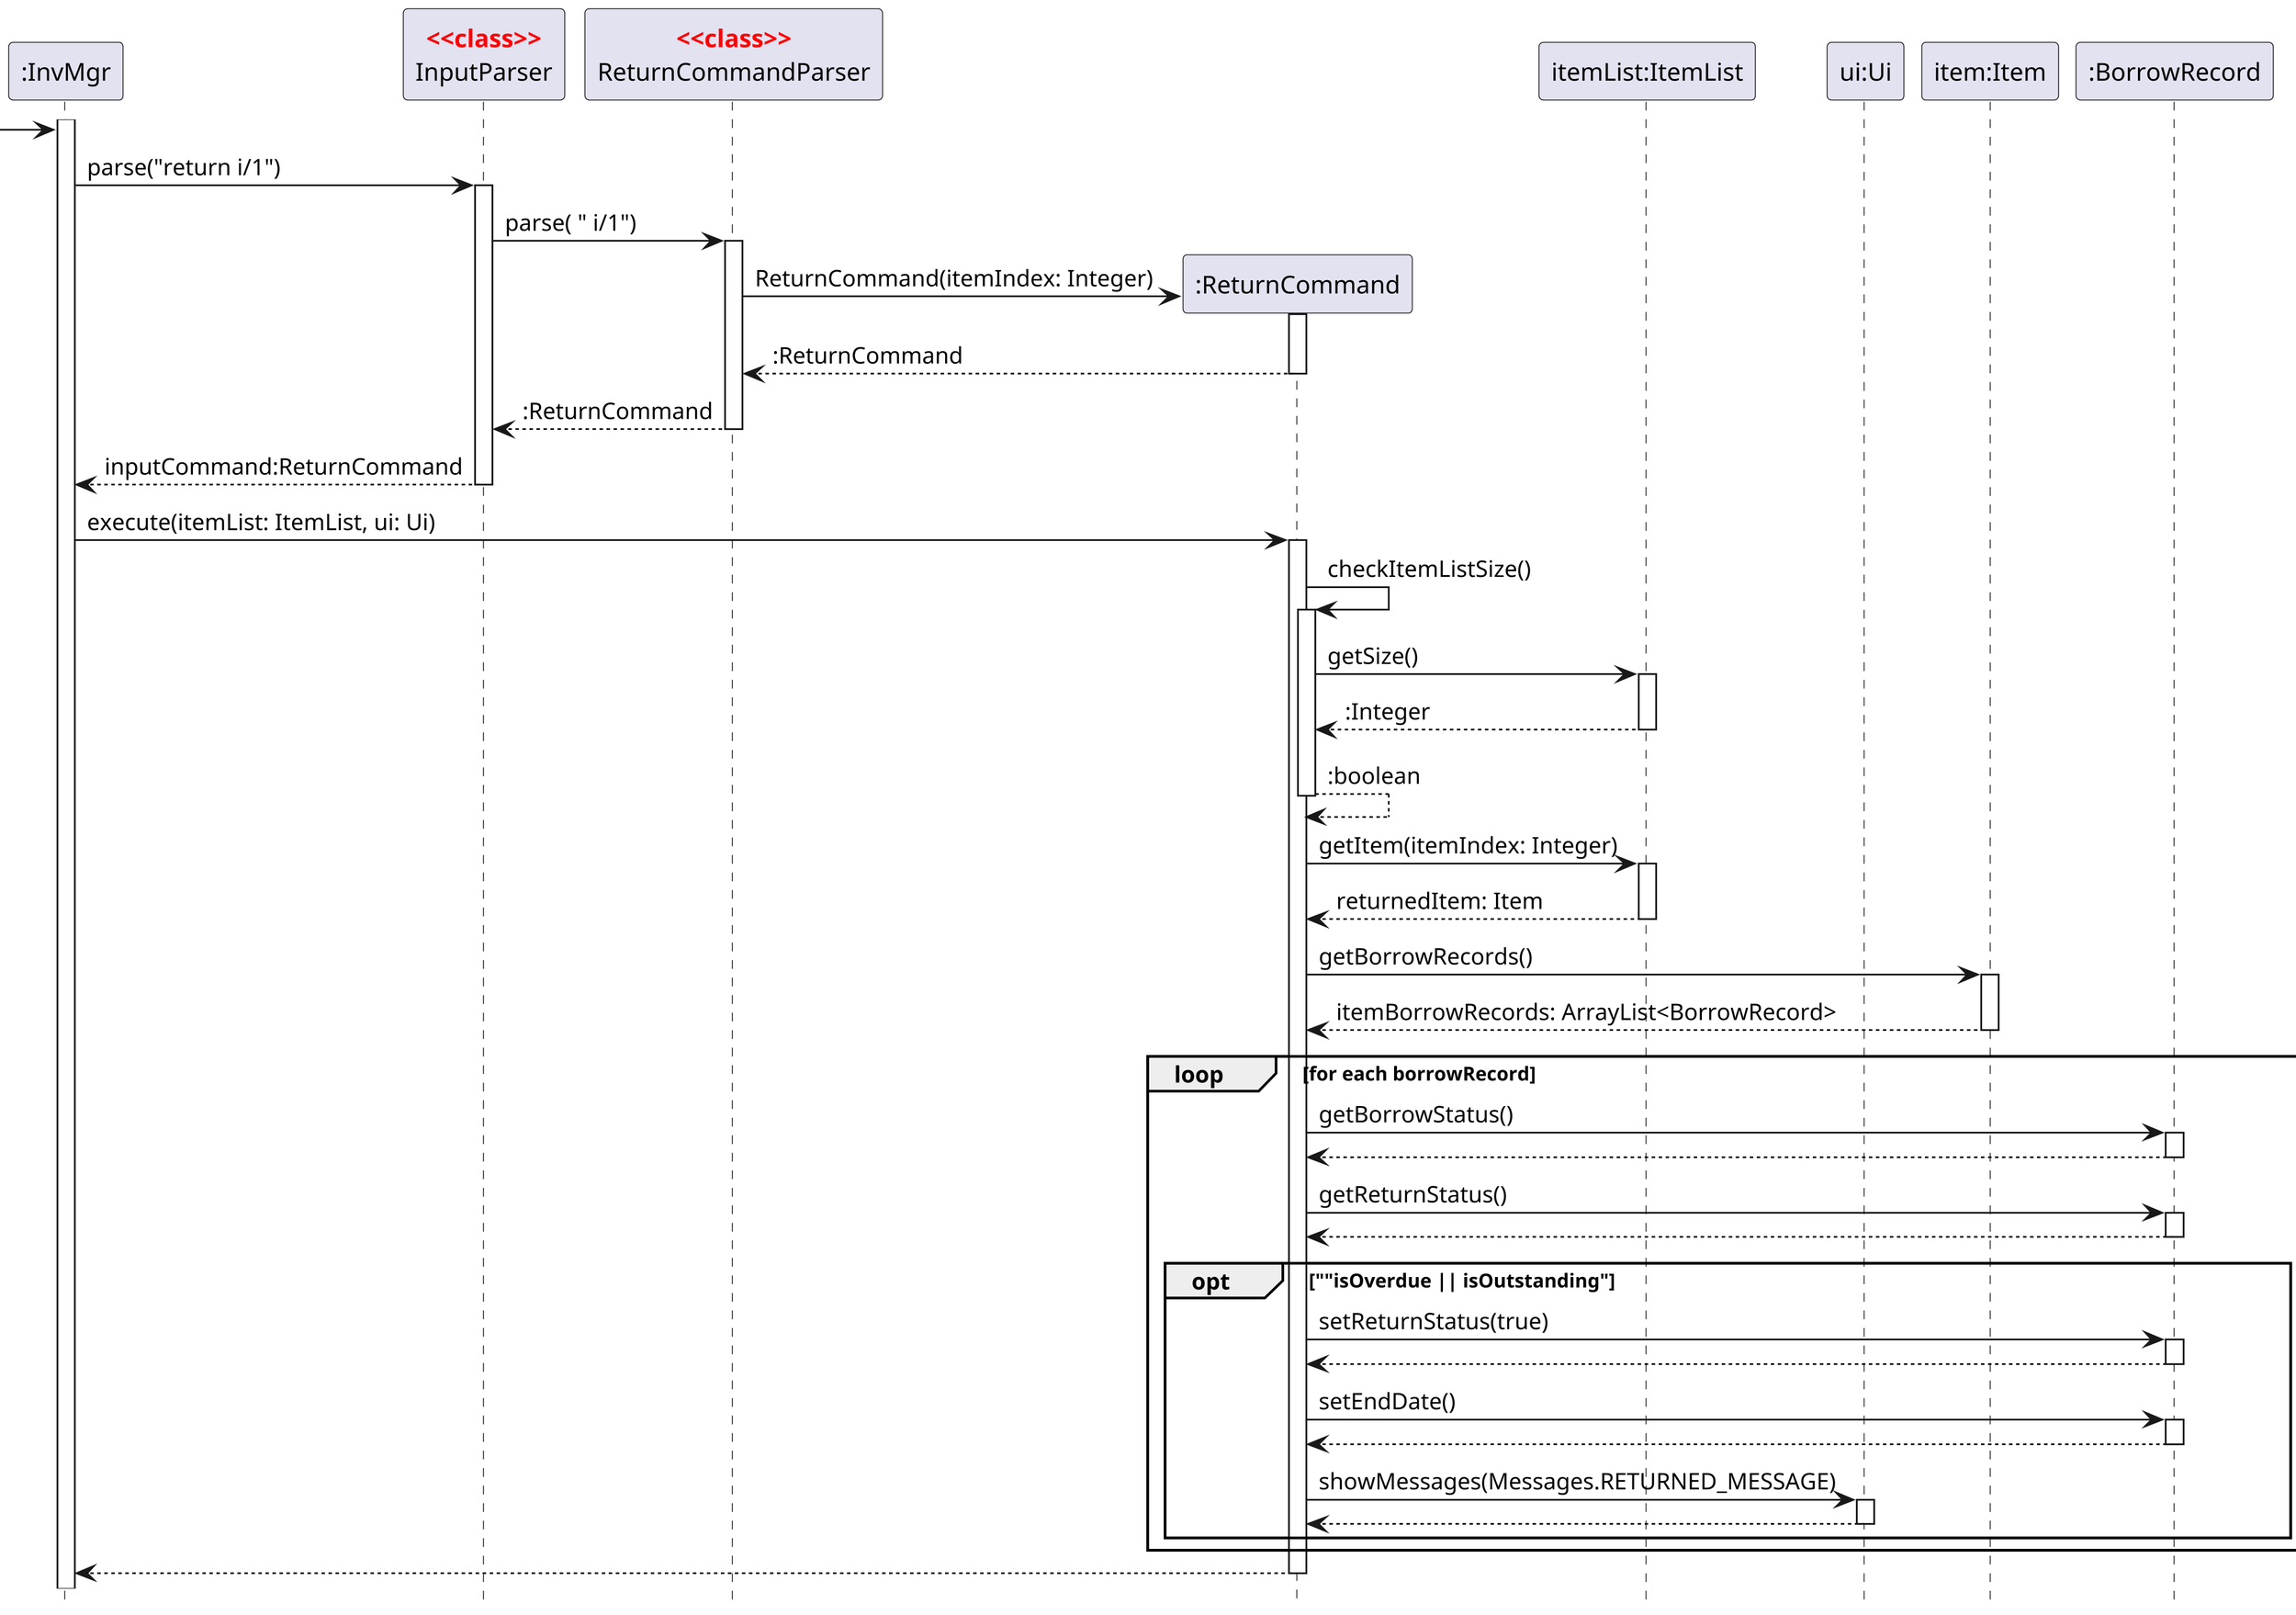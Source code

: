 @startuml
'https://plantuml.com/sequence-diagram
hide footbox

skinparam dpi 300
skinparam guillemet false
skinparam sequenceStereotypeFontColor red
skinparam sequenceStereotypeFontStyle bold

Participant ":InvMgr" as invmgr
Participant "InputParser" as parser <<class>>
Participant "ReturnCommandParser" as ReturnCommandParser <<class>>
Participant ":ReturnCommand" as cmd
Participant "itemList:ItemList" as list
Participant "ui:Ui" as ui
Participant "item:Item" as item
Participant ":BorrowRecord" as borrowRecord

activate invmgr

-> invmgr
invmgr -> parser:parse("return i/1")
activate parser

parser -> ReturnCommandParser: parse( " i/1")
activate ReturnCommandParser
create cmd
ReturnCommandParser -> cmd:ReturnCommand(itemIndex: Integer)
activate cmd
return :ReturnCommand
return :ReturnCommand
return inputCommand:ReturnCommand

invmgr -> cmd:execute(itemList: ItemList, ui: Ui)
activate cmd

cmd -> cmd:checkItemListSize()
activate cmd
cmd -> list: getSize()
activate list
return :Integer
return :boolean

cmd -> list: getItem(itemIndex: Integer)
activate list
return returnedItem: Item

cmd -> item: getBorrowRecords()
activate item
return itemBorrowRecords: ArrayList<BorrowRecord>

loop for each borrowRecord
cmd -> borrowRecord: getBorrowStatus()
activate borrowRecord
return
cmd -> borrowRecord: getReturnStatus()
activate borrowRecord
return
opt ""isOverdue || isOutstanding"
cmd -> borrowRecord: setReturnStatus(true)
activate borrowRecord
return
cmd -> borrowRecord: setEndDate()
activate borrowRecord
return
cmd -> ui: showMessages(Messages.RETURNED_MESSAGE)
activate ui
return
end
end

return
@enduml